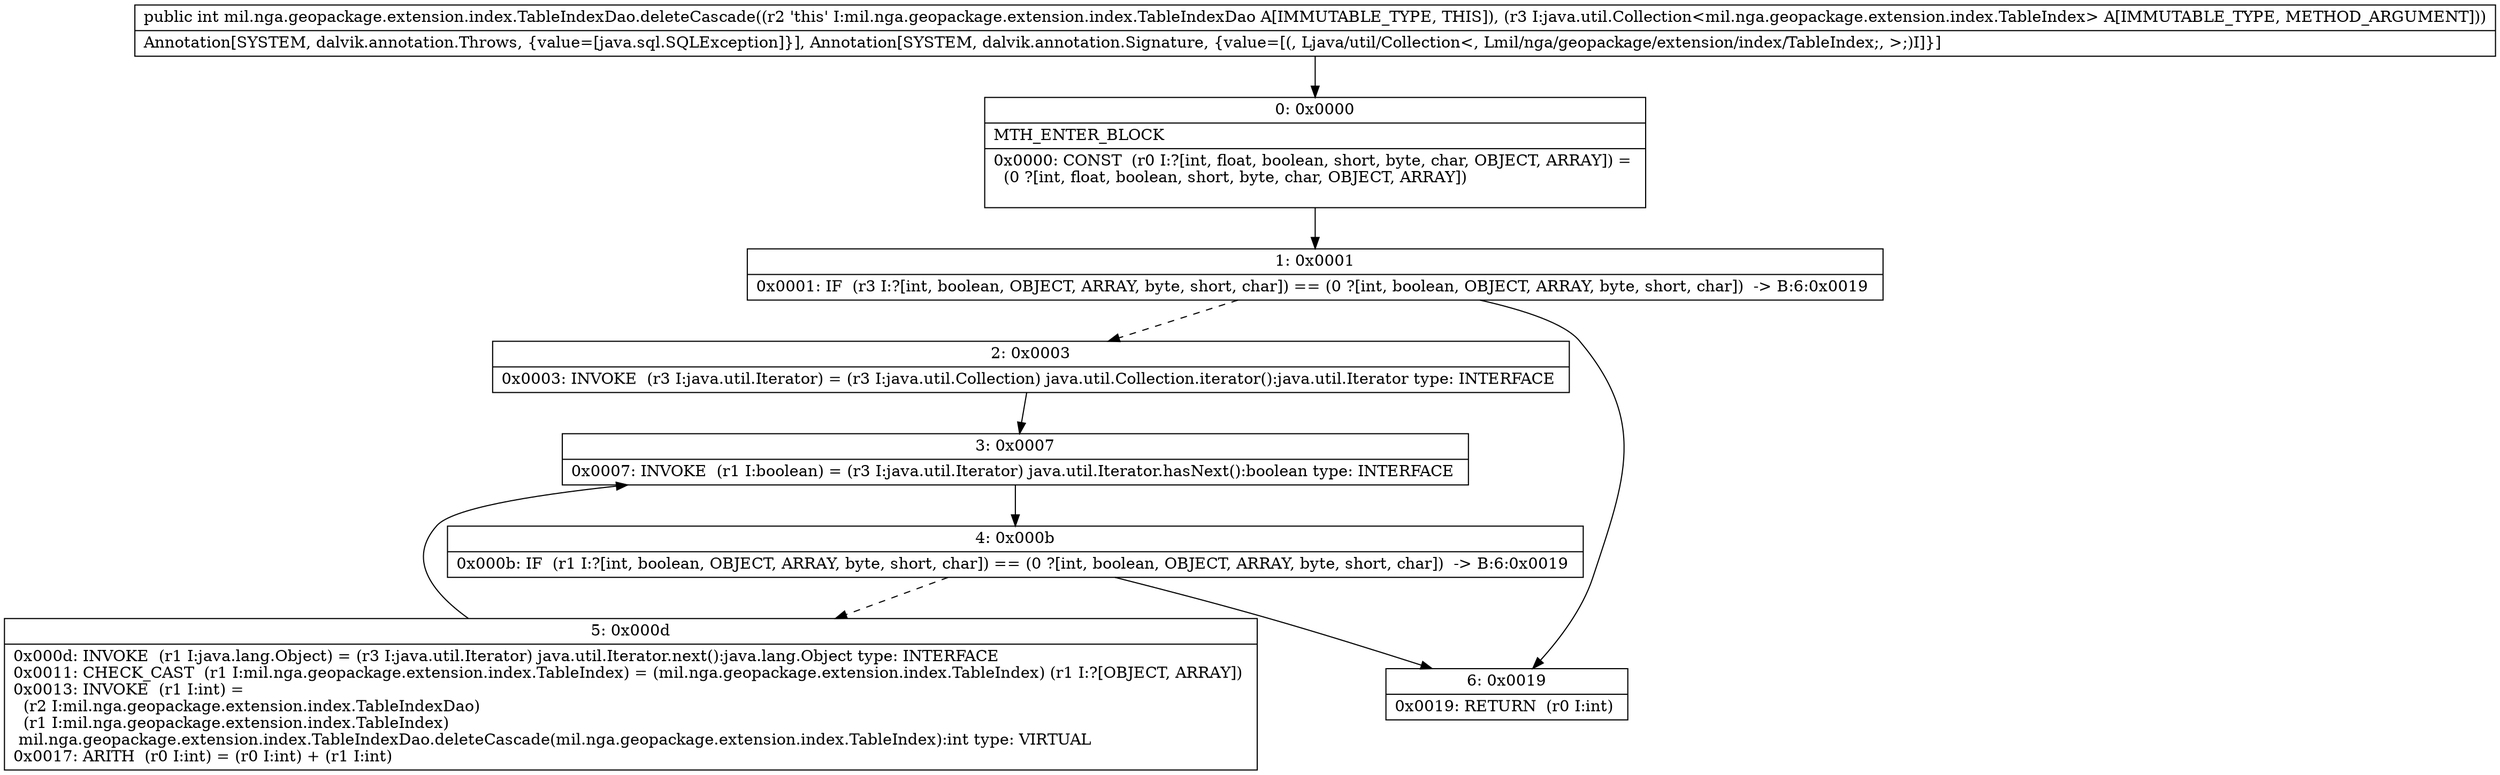 digraph "CFG formil.nga.geopackage.extension.index.TableIndexDao.deleteCascade(Ljava\/util\/Collection;)I" {
Node_0 [shape=record,label="{0\:\ 0x0000|MTH_ENTER_BLOCK\l|0x0000: CONST  (r0 I:?[int, float, boolean, short, byte, char, OBJECT, ARRAY]) = \l  (0 ?[int, float, boolean, short, byte, char, OBJECT, ARRAY])\l \l}"];
Node_1 [shape=record,label="{1\:\ 0x0001|0x0001: IF  (r3 I:?[int, boolean, OBJECT, ARRAY, byte, short, char]) == (0 ?[int, boolean, OBJECT, ARRAY, byte, short, char])  \-\> B:6:0x0019 \l}"];
Node_2 [shape=record,label="{2\:\ 0x0003|0x0003: INVOKE  (r3 I:java.util.Iterator) = (r3 I:java.util.Collection) java.util.Collection.iterator():java.util.Iterator type: INTERFACE \l}"];
Node_3 [shape=record,label="{3\:\ 0x0007|0x0007: INVOKE  (r1 I:boolean) = (r3 I:java.util.Iterator) java.util.Iterator.hasNext():boolean type: INTERFACE \l}"];
Node_4 [shape=record,label="{4\:\ 0x000b|0x000b: IF  (r1 I:?[int, boolean, OBJECT, ARRAY, byte, short, char]) == (0 ?[int, boolean, OBJECT, ARRAY, byte, short, char])  \-\> B:6:0x0019 \l}"];
Node_5 [shape=record,label="{5\:\ 0x000d|0x000d: INVOKE  (r1 I:java.lang.Object) = (r3 I:java.util.Iterator) java.util.Iterator.next():java.lang.Object type: INTERFACE \l0x0011: CHECK_CAST  (r1 I:mil.nga.geopackage.extension.index.TableIndex) = (mil.nga.geopackage.extension.index.TableIndex) (r1 I:?[OBJECT, ARRAY]) \l0x0013: INVOKE  (r1 I:int) = \l  (r2 I:mil.nga.geopackage.extension.index.TableIndexDao)\l  (r1 I:mil.nga.geopackage.extension.index.TableIndex)\l mil.nga.geopackage.extension.index.TableIndexDao.deleteCascade(mil.nga.geopackage.extension.index.TableIndex):int type: VIRTUAL \l0x0017: ARITH  (r0 I:int) = (r0 I:int) + (r1 I:int) \l}"];
Node_6 [shape=record,label="{6\:\ 0x0019|0x0019: RETURN  (r0 I:int) \l}"];
MethodNode[shape=record,label="{public int mil.nga.geopackage.extension.index.TableIndexDao.deleteCascade((r2 'this' I:mil.nga.geopackage.extension.index.TableIndexDao A[IMMUTABLE_TYPE, THIS]), (r3 I:java.util.Collection\<mil.nga.geopackage.extension.index.TableIndex\> A[IMMUTABLE_TYPE, METHOD_ARGUMENT]))  | Annotation[SYSTEM, dalvik.annotation.Throws, \{value=[java.sql.SQLException]\}], Annotation[SYSTEM, dalvik.annotation.Signature, \{value=[(, Ljava\/util\/Collection\<, Lmil\/nga\/geopackage\/extension\/index\/TableIndex;, \>;)I]\}]\l}"];
MethodNode -> Node_0;
Node_0 -> Node_1;
Node_1 -> Node_2[style=dashed];
Node_1 -> Node_6;
Node_2 -> Node_3;
Node_3 -> Node_4;
Node_4 -> Node_5[style=dashed];
Node_4 -> Node_6;
Node_5 -> Node_3;
}

